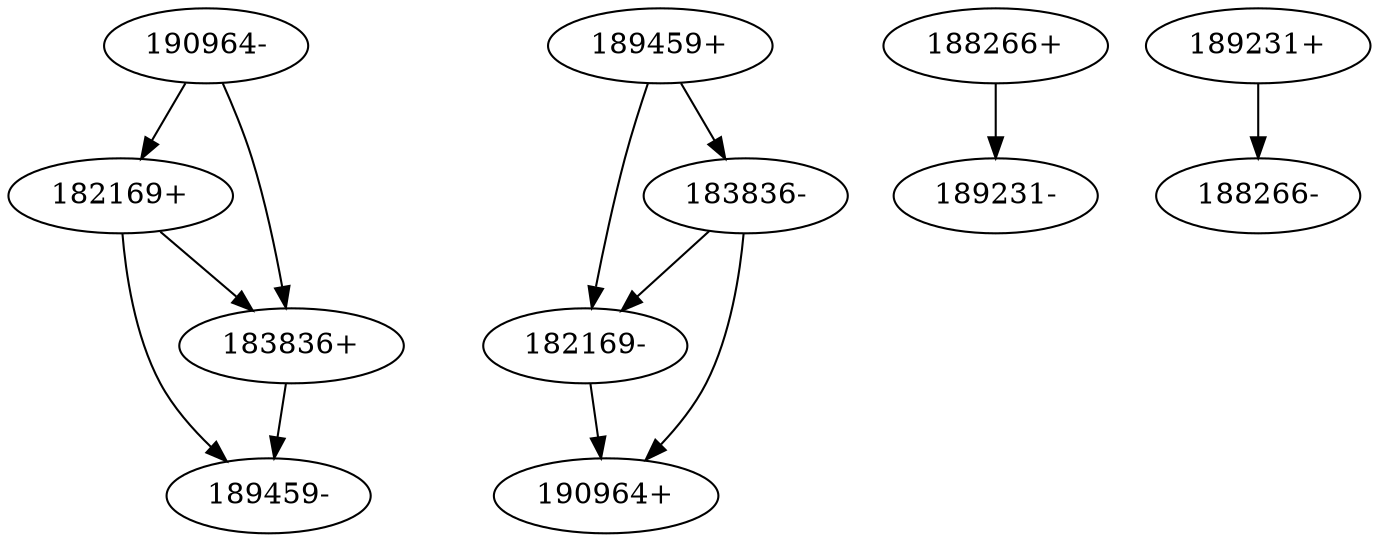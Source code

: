 digraph G {
"182169+" [l=17429]
"190964+" [l=36887]
"188266+" [l=33803]
"190964-" [l=36887]
"189231-" [l=49057]
"189459-" [l=21956]
"188266-" [l=33803]
"182169-" [l=17429]
"183836+" [l=13589]
"183836-" [l=13589]
"189231+" [l=49057]
"189459+" [l=21956]
"188266+" -> "189231-" [d=4565 e=100 n=11]
"189231+" -> "188266-" [d=4565 e=100 n=11]
"183836+" -> "189459-" [d=76 e=100 n=17]
"189459+" -> "183836-" [d=76 e=100 n=17]
"189459+" -> "182169-" [d=13884 e=100 n=8]
"182169+" -> "189459-" [d=13884 e=100 n=8]
"182169+" -> "183836+" [d=433 e=100 n=27]
"190964-" -> "183836+" [d=18914 e=100 n=2]
"190964-" -> "182169+" [d=1293 e=100 n=18]
"183836-" -> "182169-" [d=433 e=100 n=27]
"183836-" -> "190964+" [d=18914 e=100 n=2]
"182169-" -> "190964+" [d=1293 e=100 n=18]
}

